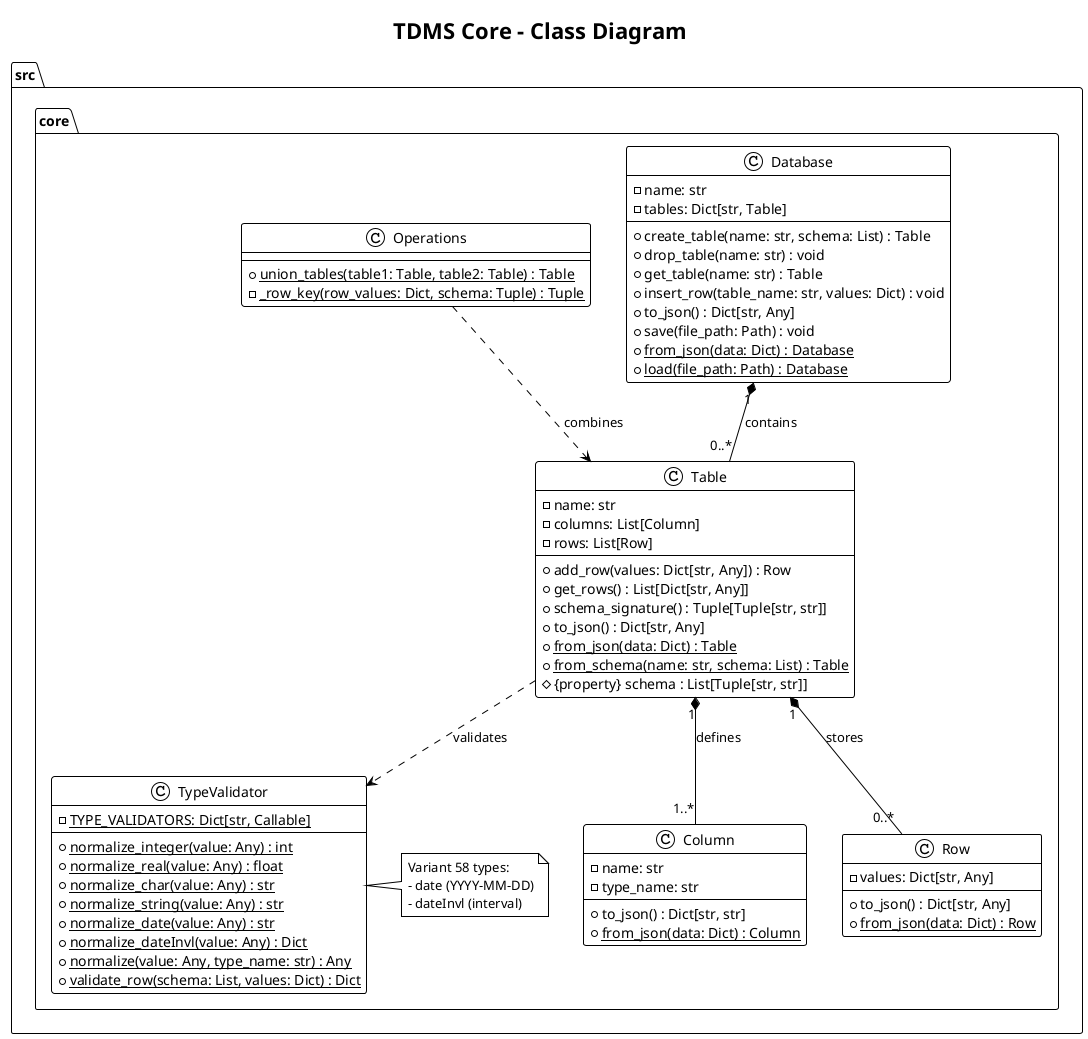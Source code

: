 @startuml class_core
!theme plain
title TDMS Core - Class Diagram

package "src.core" {
  class Database {
    - name: str
    - tables: Dict[str, Table]
    --
    + create_table(name: str, schema: List) : Table
    + drop_table(name: str) : void
    + get_table(name: str) : Table
    + insert_row(table_name: str, values: Dict) : void
    + to_json() : Dict[str, Any]
    + save(file_path: Path) : void
    + {static} from_json(data: Dict) : Database
    + {static} load(file_path: Path) : Database
  }

  class Table {
    - name: str
    - columns: List[Column]
    - rows: List[Row]
    --
    + add_row(values: Dict[str, Any]) : Row
    + get_rows() : List[Dict[str, Any]]
    + schema_signature() : Tuple[Tuple[str, str]]
    + to_json() : Dict[str, Any]
    + {static} from_json(data: Dict) : Table
    + {static} from_schema(name: str, schema: List) : Table
    # {property} schema : List[Tuple[str, str]]
  }

  class Column {
    - name: str
    - type_name: str
    --
    + to_json() : Dict[str, str]
    + {static} from_json(data: Dict) : Column
  }

  class Row {
    - values: Dict[str, Any]
    --
    + to_json() : Dict[str, Any]
    + {static} from_json(data: Dict) : Row
  }

  class TypeValidator {
    - {static} TYPE_VALIDATORS: Dict[str, Callable]
    --
    + {static} normalize_integer(value: Any) : int
    + {static} normalize_real(value: Any) : float
    + {static} normalize_char(value: Any) : str
    + {static} normalize_string(value: Any) : str
    + {static} normalize_date(value: Any) : str
    + {static} normalize_dateInvl(value: Any) : Dict
    + {static} normalize(value: Any, type_name: str) : Any
    + {static} validate_row(schema: List, values: Dict) : Dict
  }

  class Operations {
    --
    + {static} union_tables(table1: Table, table2: Table) : Table
    - {static} _row_key(row_values: Dict, schema: Tuple) : Tuple
  }

  ' Relationships
  Database "1" *-- "0..*" Table : contains
  Table "1" *-- "1..*" Column : defines
  Table "1" *-- "0..*" Row : stores
  Table ..> TypeValidator : validates
  Operations ..> Table : combines

  note right of TypeValidator
    Variant 58 types:
    - date (YYYY-MM-DD)
    - dateInvl (interval)
  end note
}

@enduml